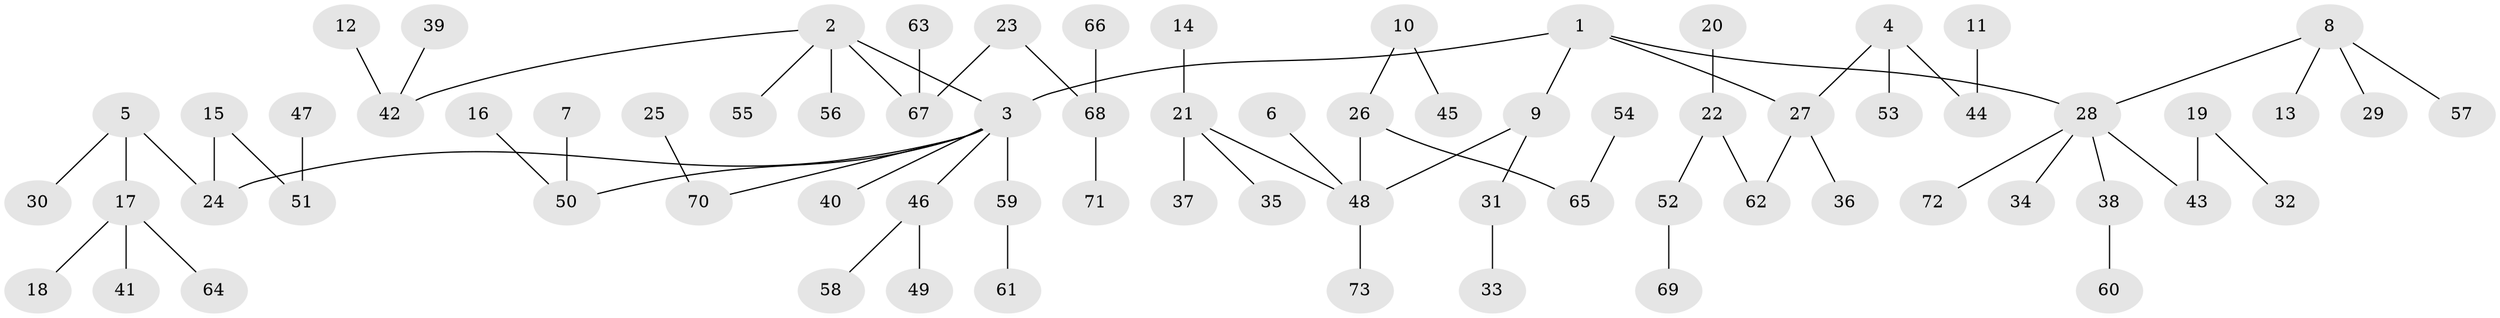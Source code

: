 // original degree distribution, {6: 0.02054794520547945, 4: 0.0958904109589041, 3: 0.1095890410958904, 7: 0.00684931506849315, 5: 0.0273972602739726, 2: 0.22602739726027396, 1: 0.5136986301369864}
// Generated by graph-tools (version 1.1) at 2025/02/03/09/25 03:02:29]
// undirected, 73 vertices, 72 edges
graph export_dot {
graph [start="1"]
  node [color=gray90,style=filled];
  1;
  2;
  3;
  4;
  5;
  6;
  7;
  8;
  9;
  10;
  11;
  12;
  13;
  14;
  15;
  16;
  17;
  18;
  19;
  20;
  21;
  22;
  23;
  24;
  25;
  26;
  27;
  28;
  29;
  30;
  31;
  32;
  33;
  34;
  35;
  36;
  37;
  38;
  39;
  40;
  41;
  42;
  43;
  44;
  45;
  46;
  47;
  48;
  49;
  50;
  51;
  52;
  53;
  54;
  55;
  56;
  57;
  58;
  59;
  60;
  61;
  62;
  63;
  64;
  65;
  66;
  67;
  68;
  69;
  70;
  71;
  72;
  73;
  1 -- 3 [weight=1.0];
  1 -- 9 [weight=1.0];
  1 -- 27 [weight=1.0];
  1 -- 28 [weight=1.0];
  2 -- 3 [weight=1.0];
  2 -- 42 [weight=1.0];
  2 -- 55 [weight=1.0];
  2 -- 56 [weight=1.0];
  2 -- 67 [weight=1.0];
  3 -- 24 [weight=1.0];
  3 -- 40 [weight=1.0];
  3 -- 46 [weight=1.0];
  3 -- 50 [weight=1.0];
  3 -- 59 [weight=1.0];
  3 -- 70 [weight=1.0];
  4 -- 27 [weight=1.0];
  4 -- 44 [weight=1.0];
  4 -- 53 [weight=1.0];
  5 -- 17 [weight=1.0];
  5 -- 24 [weight=1.0];
  5 -- 30 [weight=1.0];
  6 -- 48 [weight=1.0];
  7 -- 50 [weight=1.0];
  8 -- 13 [weight=1.0];
  8 -- 28 [weight=1.0];
  8 -- 29 [weight=1.0];
  8 -- 57 [weight=1.0];
  9 -- 31 [weight=1.0];
  9 -- 48 [weight=1.0];
  10 -- 26 [weight=1.0];
  10 -- 45 [weight=1.0];
  11 -- 44 [weight=1.0];
  12 -- 42 [weight=1.0];
  14 -- 21 [weight=1.0];
  15 -- 24 [weight=1.0];
  15 -- 51 [weight=1.0];
  16 -- 50 [weight=1.0];
  17 -- 18 [weight=1.0];
  17 -- 41 [weight=1.0];
  17 -- 64 [weight=1.0];
  19 -- 32 [weight=1.0];
  19 -- 43 [weight=1.0];
  20 -- 22 [weight=1.0];
  21 -- 35 [weight=1.0];
  21 -- 37 [weight=1.0];
  21 -- 48 [weight=1.0];
  22 -- 52 [weight=1.0];
  22 -- 62 [weight=1.0];
  23 -- 67 [weight=1.0];
  23 -- 68 [weight=1.0];
  25 -- 70 [weight=1.0];
  26 -- 48 [weight=1.0];
  26 -- 65 [weight=1.0];
  27 -- 36 [weight=1.0];
  27 -- 62 [weight=1.0];
  28 -- 34 [weight=1.0];
  28 -- 38 [weight=1.0];
  28 -- 43 [weight=1.0];
  28 -- 72 [weight=1.0];
  31 -- 33 [weight=1.0];
  38 -- 60 [weight=1.0];
  39 -- 42 [weight=1.0];
  46 -- 49 [weight=1.0];
  46 -- 58 [weight=1.0];
  47 -- 51 [weight=1.0];
  48 -- 73 [weight=1.0];
  52 -- 69 [weight=1.0];
  54 -- 65 [weight=1.0];
  59 -- 61 [weight=1.0];
  63 -- 67 [weight=1.0];
  66 -- 68 [weight=1.0];
  68 -- 71 [weight=1.0];
}
